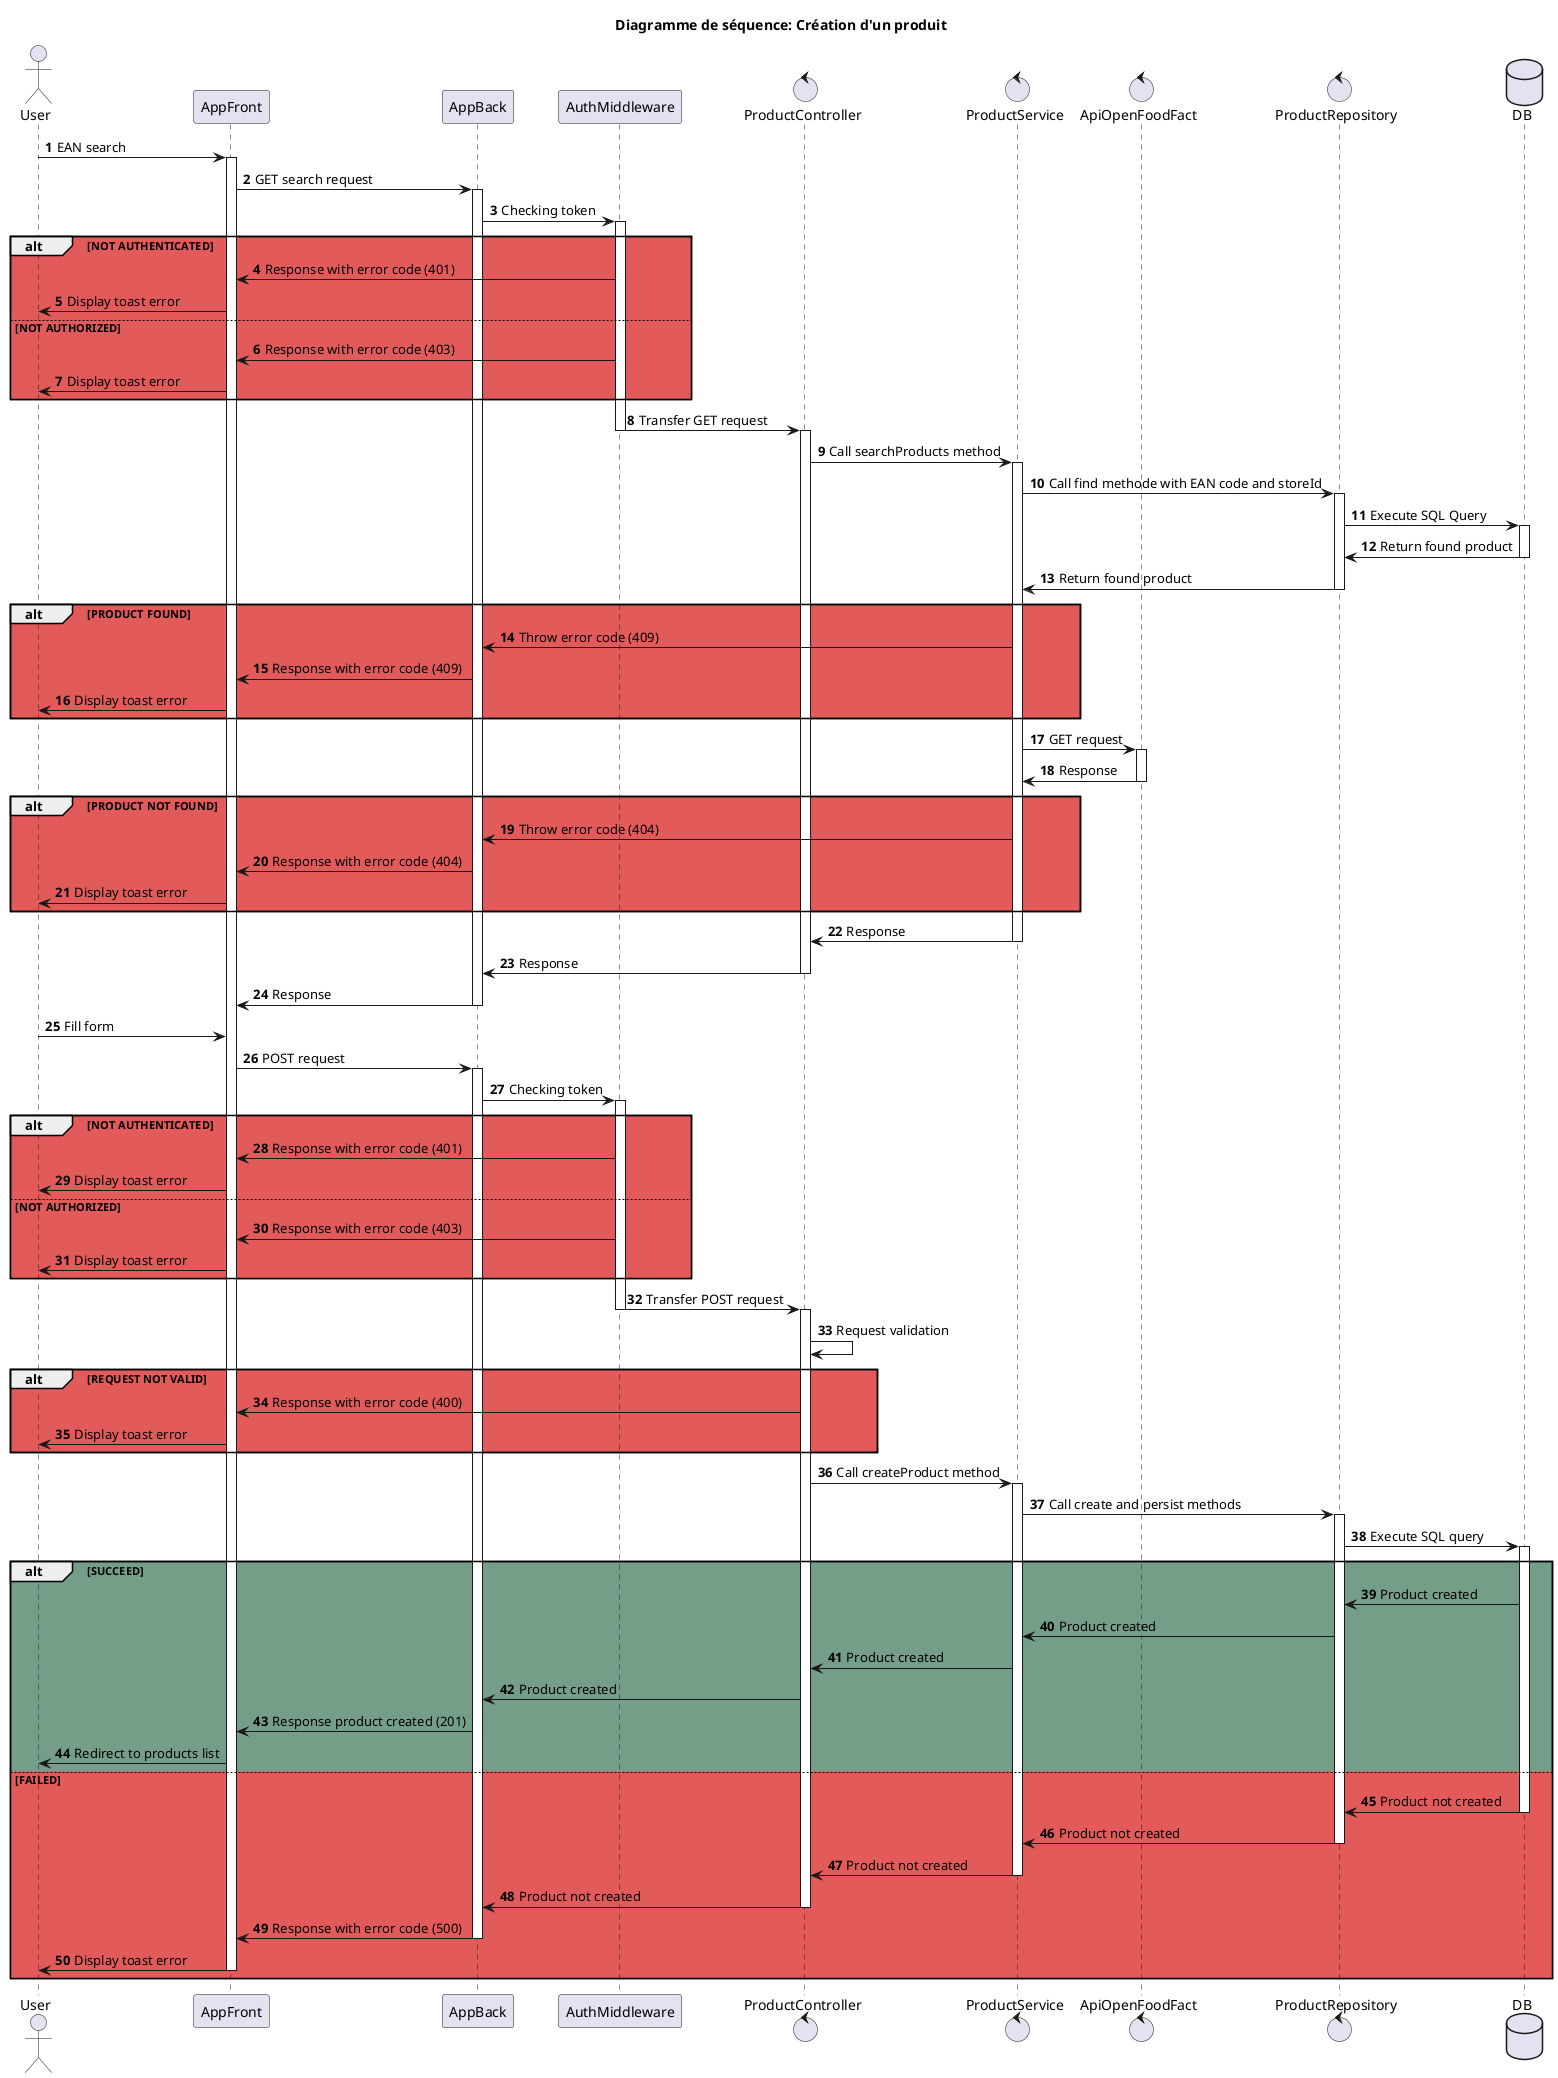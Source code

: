 @startuml diagram-sequence-create-product

actor       User      as user
participant AppFront as app
participant AppBack as appBack
participant AuthMiddleware as auth
control     ProductController    as ctr
control     ProductService    as srv
control     ApiOpenFoodFact    as apifood
control     ProductRepository   as repo
database DB as db


title Diagramme de séquence: Création d'un produit

autonumber

user -> app : EAN search
activate app

app -> appBack : GET search request
activate appBack
appBack -> auth : Checking token
activate auth

alt #E25A5A NOT AUTHENTICATED

  auth -> app : Response with error code (401)
  app -> user : Display toast error

else NOT AUTHORIZED
  
  auth -> app : Response with error code (403)
  app -> user : Display toast error

end

auth -> ctr : Transfer GET request
deactivate auth
activate ctr

ctr -> srv : Call searchProducts method
activate srv
srv -> repo : Call find methode with EAN code and storeId
activate repo
repo -> db : Execute SQL Query
activate db
db -> repo : Return found product
deactivate db
repo -> srv : Return found product
deactivate repo

alt #E25A5A PRODUCT FOUND

  srv -> appBack : Throw error code (409)
  appBack -> app : Response with error code (409)
  app -> user : Display toast error

end

srv -> apifood : GET request
activate apifood
apifood -> srv : Response
deactivate apifood

alt #E25A5A PRODUCT NOT FOUND

  srv -> appBack : Throw error code (404)
  appBack -> app : Response with error code (404)
  app -> user : Display toast error

end

srv -> ctr : Response
deactivate srv
ctr -> appBack : Response
deactivate ctr
appBack -> app : Response
deactivate appBack

user -> app : Fill form

app -> appBack : POST request
activate appBack
appBack -> auth : Checking token
activate auth

alt #E25A5A NOT AUTHENTICATED

  auth -> app : Response with error code (401)
  app -> user : Display toast error

else NOT AUTHORIZED
  
  auth -> app : Response with error code (403)
  app -> user : Display toast error

end

auth -> ctr : Transfer POST request
deactivate auth
activate ctr
ctr -> ctr : Request validation

alt #E25A5A REQUEST NOT VALID

  ctr -> app : Response with error code (400)
  app -> user : Display toast error

end

ctr -> srv : Call createProduct method
activate srv
srv -> repo : Call create and persist methods
activate repo
repo -> db : Execute SQL query
activate db

alt #759E88 SUCCEED

  db -> repo : Product created
  repo -> srv : Product created
  srv -> ctr : Product created
  ctr -> appBack : Product created
  appBack -> app : Response product created (201)
  app -> user : Redirect to products list

else #E25A5A FAILED

  db -> repo : Product not created
  deactivate db
  repo -> srv : Product not created
  deactivate repo
  srv -> ctr : Product not created
  deactivate srv
  ctr -> appBack : Product not created
  deactivate ctr
  appBack -> app : Response with error code (500)
  deactivate appBack
  app -> user : Display toast error
  deactivate app

end

@enduml

